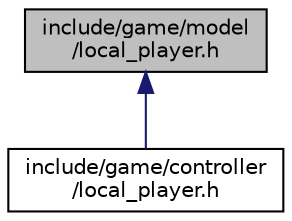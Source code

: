 digraph "include/game/model/local_player.h"
{
 // LATEX_PDF_SIZE
  edge [fontname="Helvetica",fontsize="10",labelfontname="Helvetica",labelfontsize="10"];
  node [fontname="Helvetica",fontsize="10",shape=record];
  Node1 [label="include/game/model\l/local_player.h",height=0.2,width=0.4,color="black", fillcolor="grey75", style="filled", fontcolor="black",tooltip=" "];
  Node1 -> Node2 [dir="back",color="midnightblue",fontsize="10",style="solid"];
  Node2 [label="include/game/controller\l/local_player.h",height=0.2,width=0.4,color="black", fillcolor="white", style="filled",URL="$controller_2local__player_8h.html",tooltip=" "];
}
